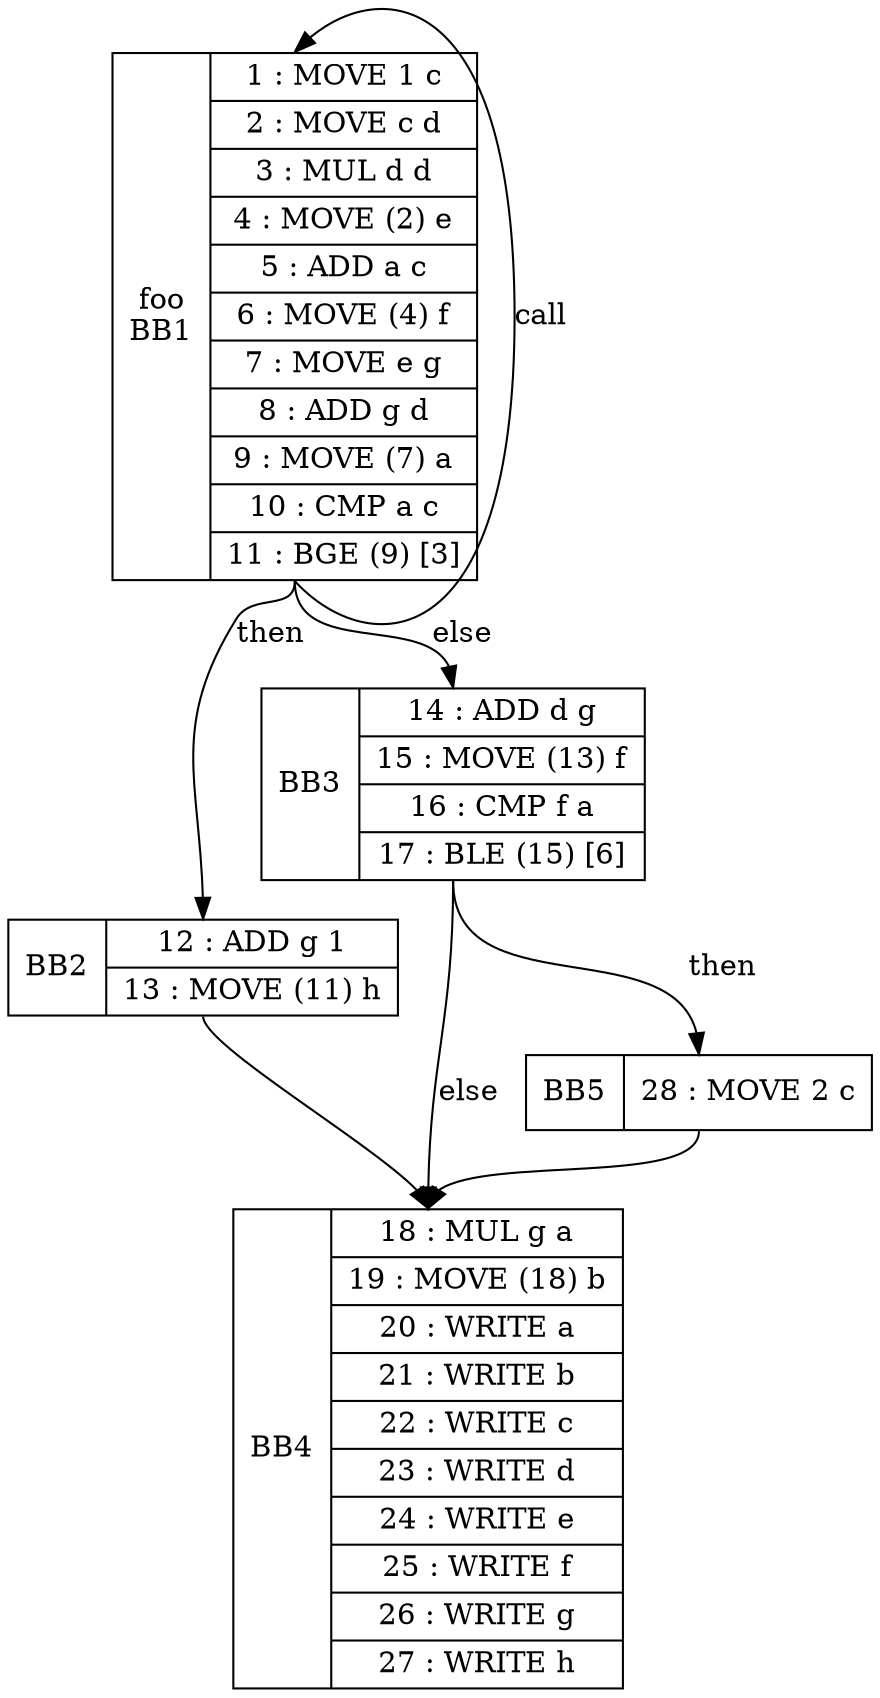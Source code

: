 digraph G { 
BB1[shape=record, label="<b>main\nBB1|{0 : CALL foo }"];
BB1:s -> BB1:n [label="call"];
BB1[shape=record, label="<b>foo\nBB1|{1 : MOVE 1 c |2 : MOVE c d |3 : MUL d d |4 : MOVE (2) e |5 : ADD a c |6 : MOVE (4) f |7 : MOVE e g |8 : ADD g d |9 : MOVE (7) a |10 : CMP a c |11 : BGE (9) [3] }"];
BB1:s -> BB2:n [label="then"];
BB1:s -> BB3:n [label="else"];
BB2[shape=record, label="<b>BB2|{12 : ADD g 1 |13 : MOVE (11) h }"];
BB2:s -> BB4:n [label=""];
BB3[shape=record, label="<b>BB3|{14 : ADD d g |15 : MOVE (13) f |16 : CMP f a |17 : BLE (15) [6] }"];
BB3:s -> BB5:n [label="then"];
BB3:s -> BB4:n [label="else"];
BB4[shape=record, label="<b>BB4|{18 : MUL g a |19 : MOVE (18) b |20 : WRITE a |21 : WRITE b |22 : WRITE c |23 : WRITE d |24 : WRITE e |25 : WRITE f |26 : WRITE g |27 : WRITE h }"];
BB5[shape=record, label="<b>BB5|{28 : MOVE 2 c }"];
BB5:s -> BB4:n [label=""];
}